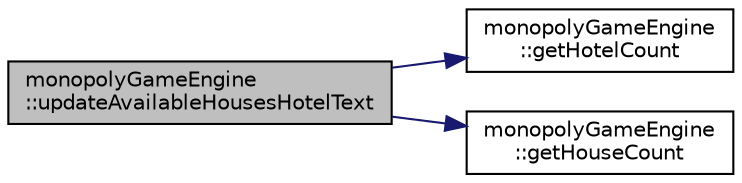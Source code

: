 digraph "monopolyGameEngine::updateAvailableHousesHotelText"
{
 // LATEX_PDF_SIZE
  edge [fontname="Helvetica",fontsize="10",labelfontname="Helvetica",labelfontsize="10"];
  node [fontname="Helvetica",fontsize="10",shape=record];
  rankdir="LR";
  Node1 [label="monopolyGameEngine\l::updateAvailableHousesHotelText",height=0.2,width=0.4,color="black", fillcolor="grey75", style="filled", fontcolor="black",tooltip=" "];
  Node1 -> Node2 [color="midnightblue",fontsize="10",style="solid",fontname="Helvetica"];
  Node2 [label="monopolyGameEngine\l::getHotelCount",height=0.2,width=0.4,color="black", fillcolor="white", style="filled",URL="$classmonopoly_game_engine.html#af6479c9c150af4f6f19811427b18675f",tooltip=" "];
  Node1 -> Node3 [color="midnightblue",fontsize="10",style="solid",fontname="Helvetica"];
  Node3 [label="monopolyGameEngine\l::getHouseCount",height=0.2,width=0.4,color="black", fillcolor="white", style="filled",URL="$classmonopoly_game_engine.html#afed3b08203b9ef68ed47018e29739c94",tooltip=" "];
}
